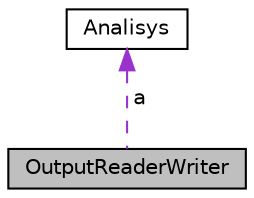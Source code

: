 digraph "OutputReaderWriter"
{
 // LATEX_PDF_SIZE
  edge [fontname="Helvetica",fontsize="10",labelfontname="Helvetica",labelfontsize="10"];
  node [fontname="Helvetica",fontsize="10",shape=record];
  Node1 [label="OutputReaderWriter",height=0.2,width=0.4,color="black", fillcolor="grey75", style="filled", fontcolor="black",tooltip="The OutputReaderWriter class."];
  Node2 -> Node1 [dir="back",color="darkorchid3",fontsize="10",style="dashed",label=" a" ,fontname="Helvetica"];
  Node2 [label="Analisys",height=0.2,width=0.4,color="black", fillcolor="white", style="filled",URL="$structAnalisys.html",tooltip=" "];
}

